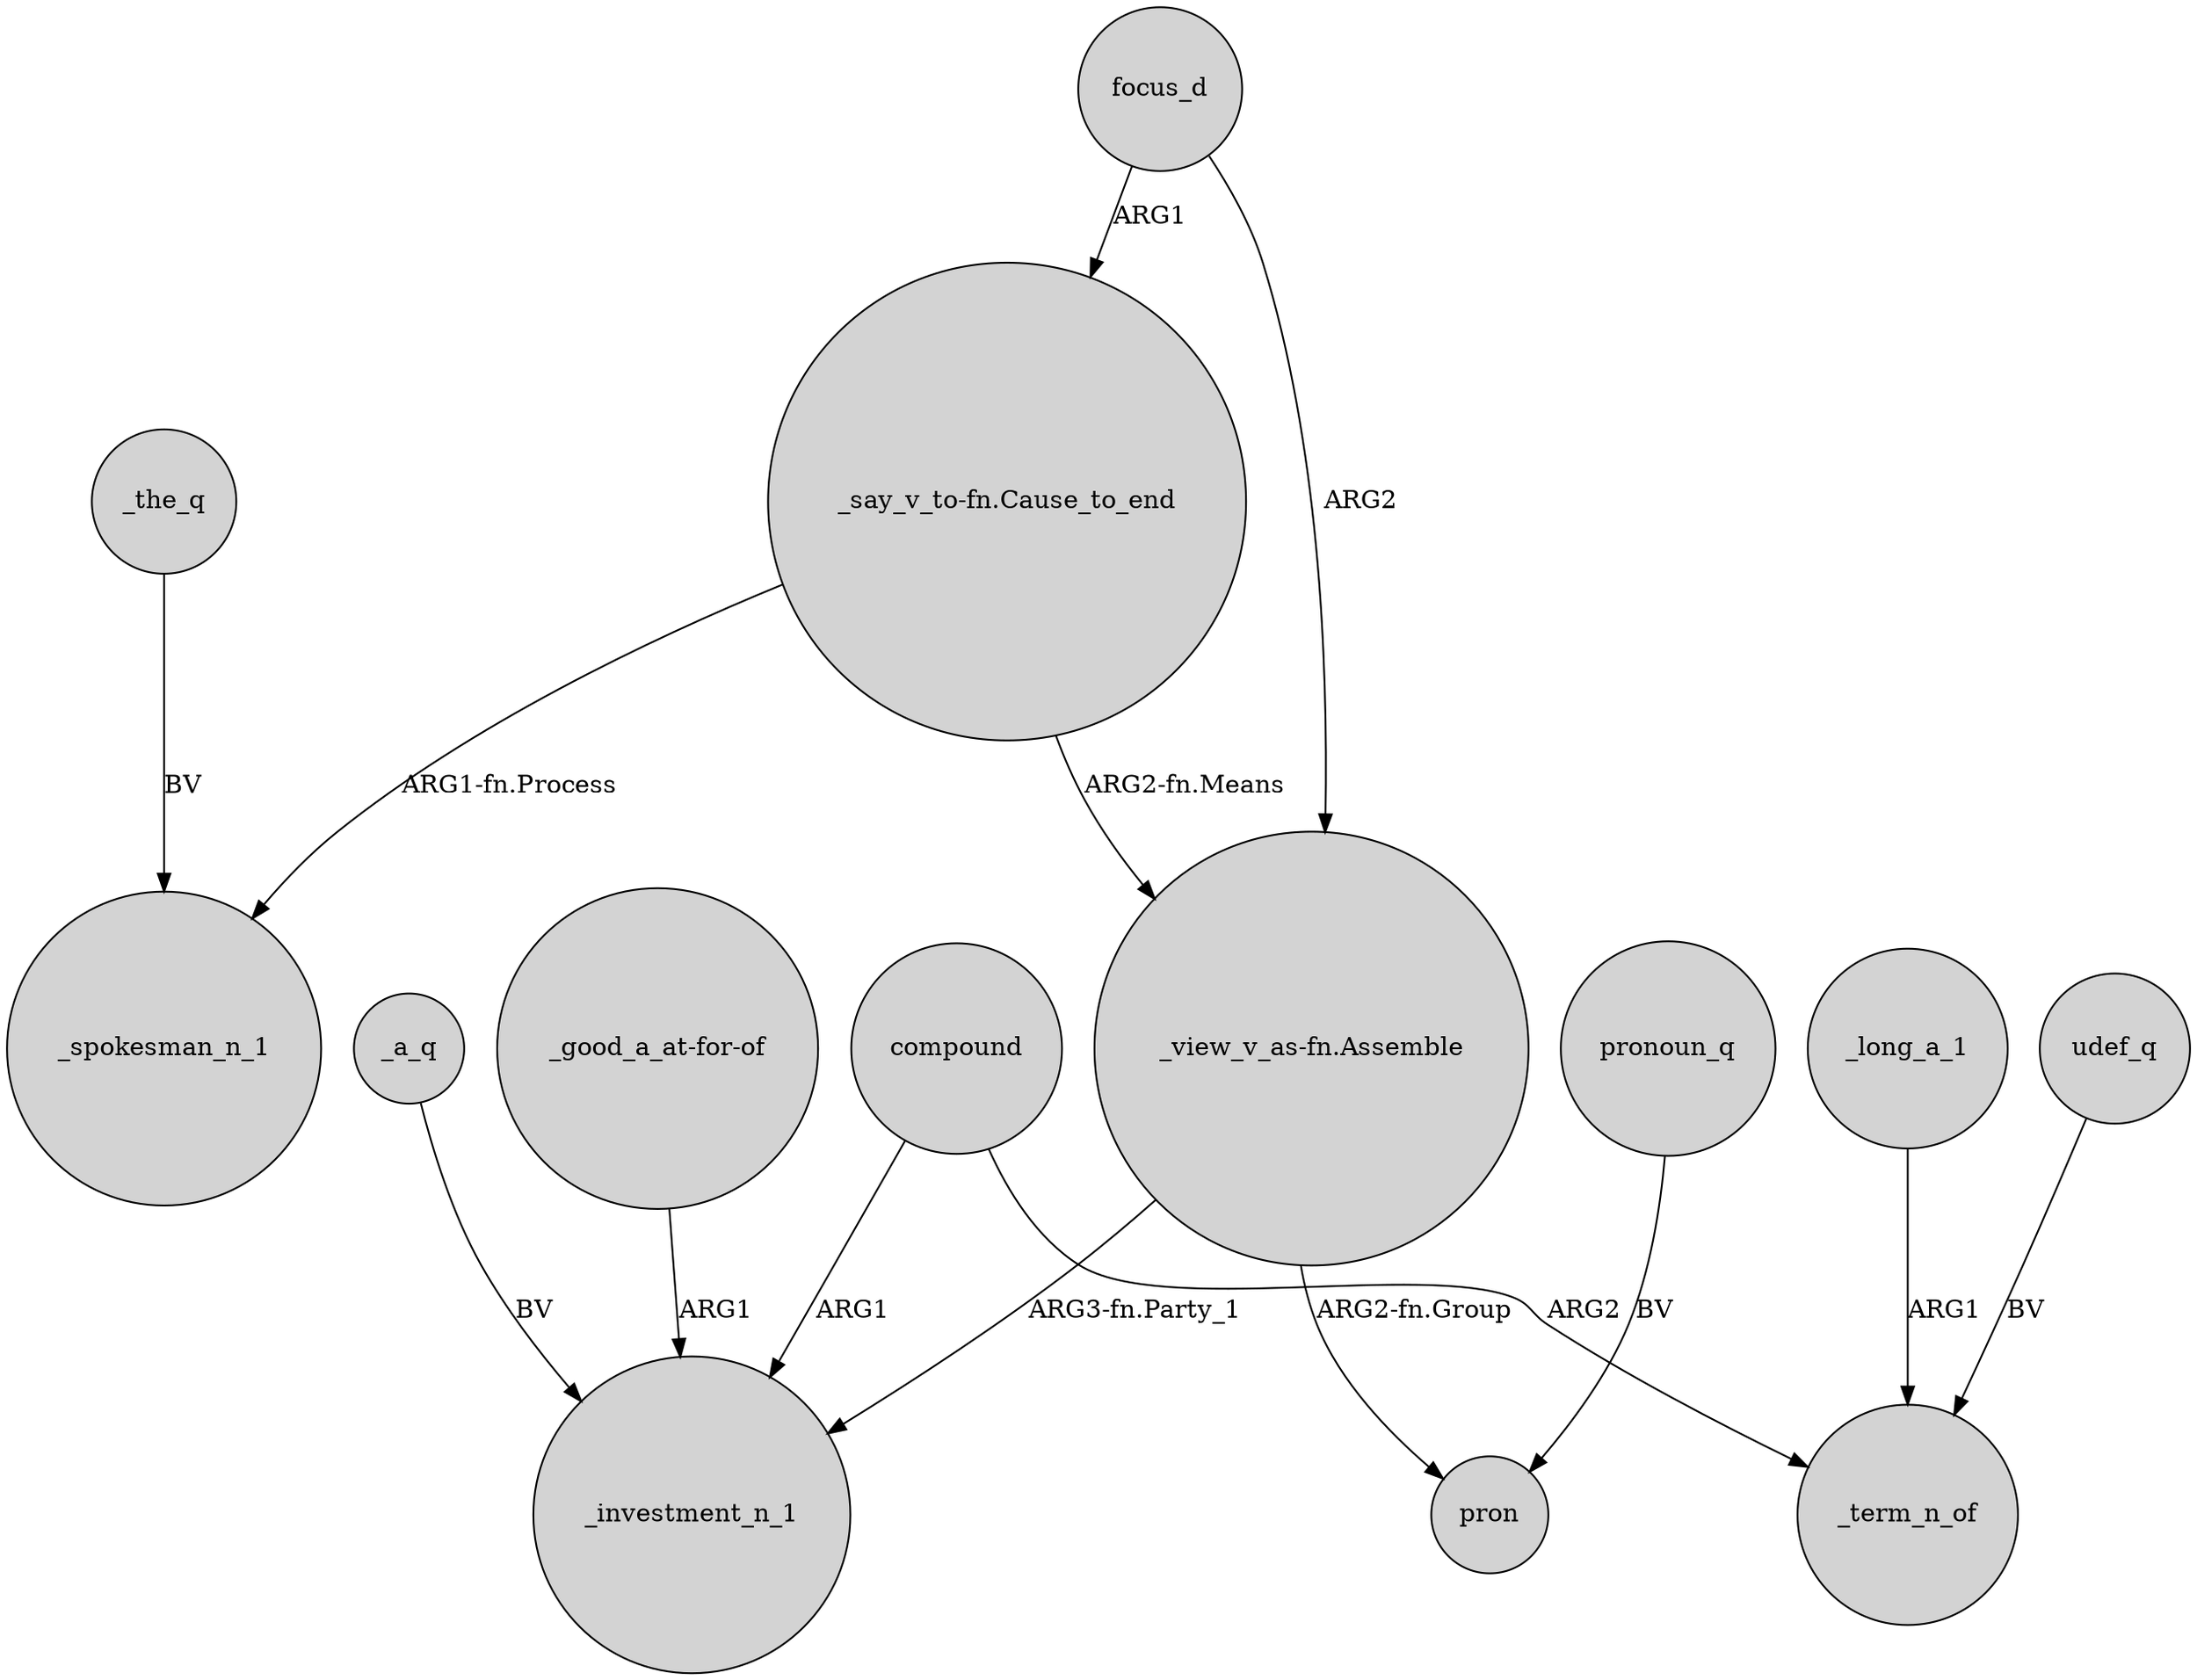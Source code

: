 digraph {
	node [shape=circle style=filled]
	"_say_v_to-fn.Cause_to_end" -> _spokesman_n_1 [label="ARG1-fn.Process"]
	_long_a_1 -> _term_n_of [label=ARG1]
	udef_q -> _term_n_of [label=BV]
	"_view_v_as-fn.Assemble" -> _investment_n_1 [label="ARG3-fn.Party_1"]
	focus_d -> "_view_v_as-fn.Assemble" [label=ARG2]
	"_good_a_at-for-of" -> _investment_n_1 [label=ARG1]
	_the_q -> _spokesman_n_1 [label=BV]
	_a_q -> _investment_n_1 [label=BV]
	"_say_v_to-fn.Cause_to_end" -> "_view_v_as-fn.Assemble" [label="ARG2-fn.Means"]
	compound -> _term_n_of [label=ARG2]
	compound -> _investment_n_1 [label=ARG1]
	focus_d -> "_say_v_to-fn.Cause_to_end" [label=ARG1]
	pronoun_q -> pron [label=BV]
	"_view_v_as-fn.Assemble" -> pron [label="ARG2-fn.Group"]
}
